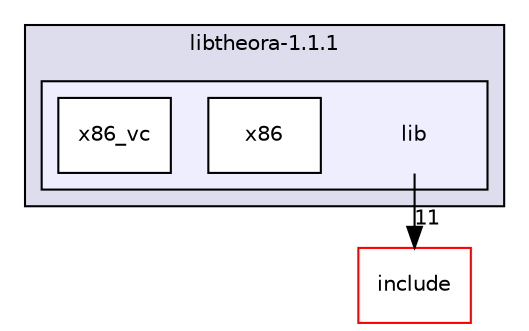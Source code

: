 digraph "theora/libtheora-1.1.1/lib" {
  compound=true
  node [ fontsize="10", fontname="Helvetica"];
  edge [ labelfontsize="10", labelfontname="Helvetica"];
  subgraph clusterdir_67164114db8055b3c4ba793f017b5b87 {
    graph [ bgcolor="#ddddee", pencolor="black", label="libtheora-1.1.1" fontname="Helvetica", fontsize="10", URL="dir_67164114db8055b3c4ba793f017b5b87.html"]
  subgraph clusterdir_c318bbd9acaa74aae2a1b3b25b1707fa {
    graph [ bgcolor="#eeeeff", pencolor="black", label="" URL="dir_c318bbd9acaa74aae2a1b3b25b1707fa.html"];
    dir_c318bbd9acaa74aae2a1b3b25b1707fa [shape=plaintext label="lib"];
    dir_6e21f3b6dad1a94fa5b4e125a01b2fe7 [shape=box label="x86" color="black" fillcolor="white" style="filled" URL="dir_6e21f3b6dad1a94fa5b4e125a01b2fe7.html"];
    dir_42f0afb42381bb07bfa9bcd6e676238f [shape=box label="x86_vc" color="black" fillcolor="white" style="filled" URL="dir_42f0afb42381bb07bfa9bcd6e676238f.html"];
  }
  }
  dir_660faa87ecdc6733f7471c0aed65ffb2 [shape=box label="include" fillcolor="white" style="filled" color="red" URL="dir_660faa87ecdc6733f7471c0aed65ffb2.html"];
  dir_c318bbd9acaa74aae2a1b3b25b1707fa->dir_660faa87ecdc6733f7471c0aed65ffb2 [headlabel="11", labeldistance=1.5 headhref="dir_001804_001800.html"];
}
